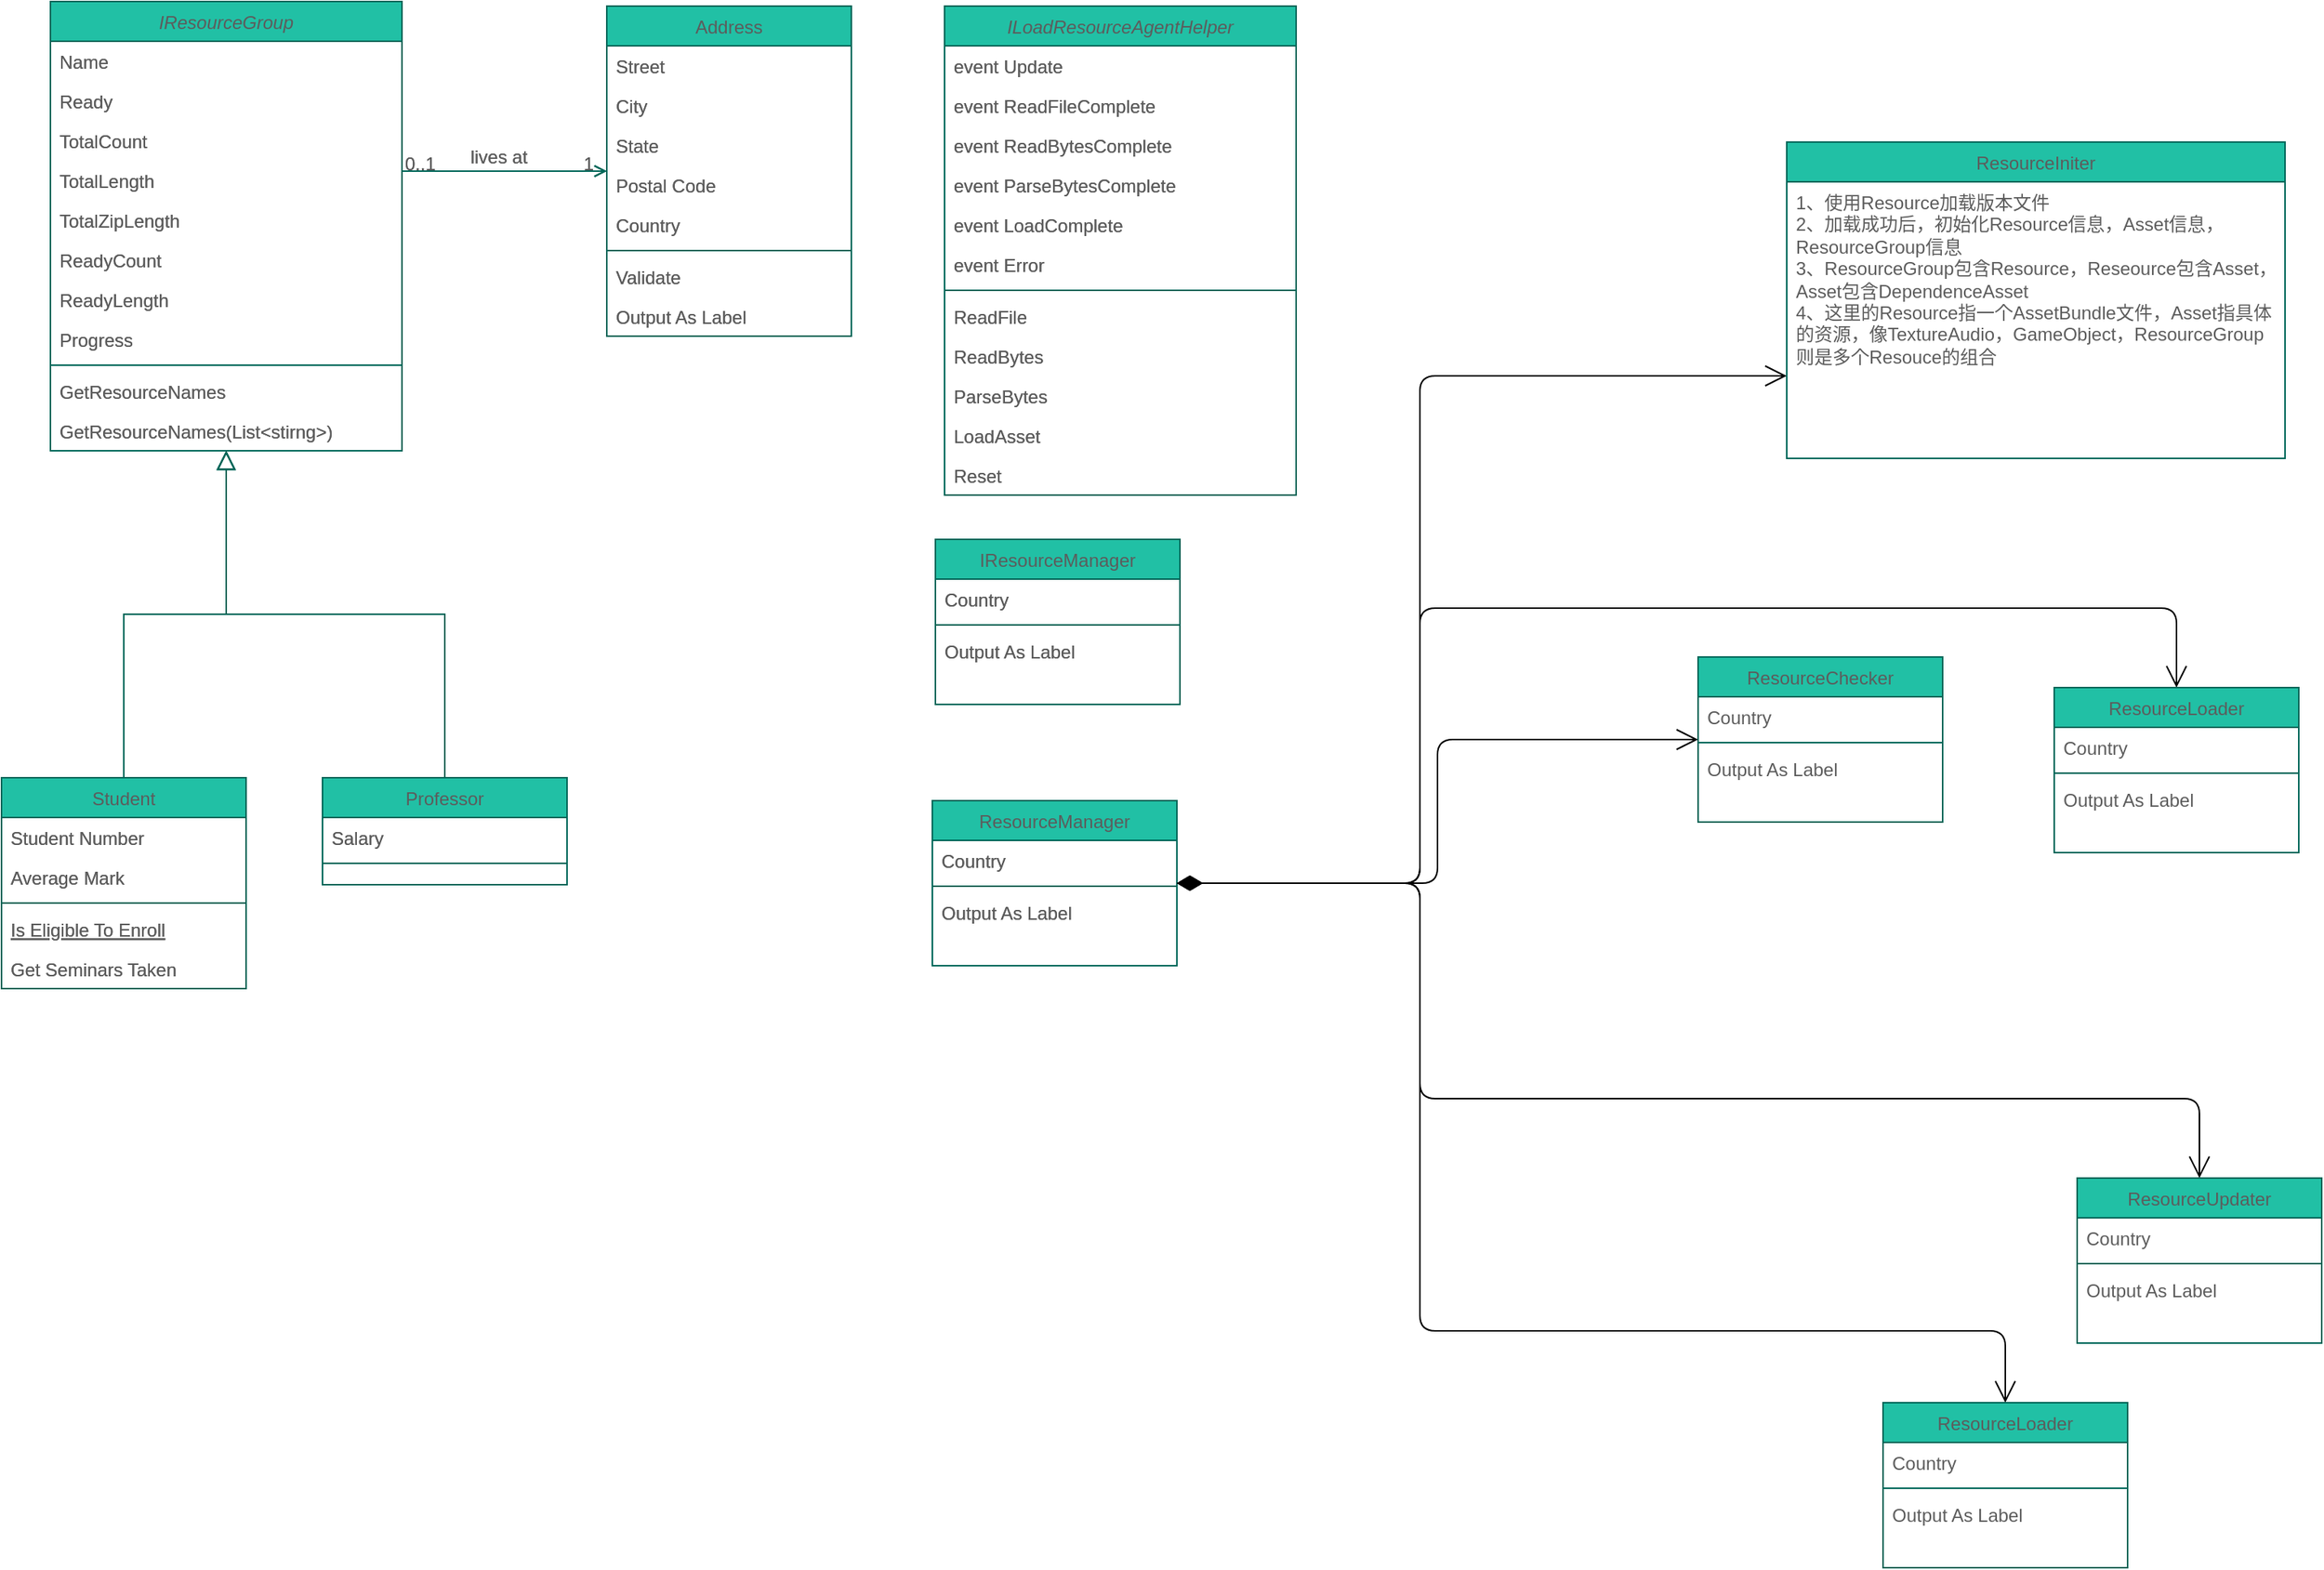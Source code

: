 <mxfile version="20.0.1" type="github">
  <diagram id="C5RBs43oDa-KdzZeNtuy" name="Page-1">
    <mxGraphModel dx="2062" dy="1112" grid="0" gridSize="10" guides="1" tooltips="1" connect="1" arrows="1" fold="1" page="1" pageScale="1" pageWidth="827" pageHeight="1169" math="0" shadow="0">
      <root>
        <mxCell id="WIyWlLk6GJQsqaUBKTNV-0" />
        <mxCell id="WIyWlLk6GJQsqaUBKTNV-1" parent="WIyWlLk6GJQsqaUBKTNV-0" />
        <mxCell id="zkfFHV4jXpPFQw0GAbJ--0" value="IResourceGroup" style="swimlane;fontStyle=2;align=center;verticalAlign=top;childLayout=stackLayout;horizontal=1;startSize=26;horizontalStack=0;resizeParent=1;resizeLast=0;collapsible=1;marginBottom=0;shadow=0;strokeWidth=1;fillColor=#21C0A5;strokeColor=#006658;fontColor=#5C5C5C;rounded=0;" parent="WIyWlLk6GJQsqaUBKTNV-1" vertex="1">
          <mxGeometry x="144" y="117" width="230" height="294" as="geometry">
            <mxRectangle x="230" y="140" width="160" height="26" as="alternateBounds" />
          </mxGeometry>
        </mxCell>
        <mxCell id="zkfFHV4jXpPFQw0GAbJ--1" value="Name" style="text;align=left;verticalAlign=top;spacingLeft=4;spacingRight=4;overflow=hidden;rotatable=0;points=[[0,0.5],[1,0.5]];portConstraint=eastwest;fontColor=#5C5C5C;rounded=0;" parent="zkfFHV4jXpPFQw0GAbJ--0" vertex="1">
          <mxGeometry y="26" width="230" height="26" as="geometry" />
        </mxCell>
        <mxCell id="zkfFHV4jXpPFQw0GAbJ--2" value="Ready" style="text;align=left;verticalAlign=top;spacingLeft=4;spacingRight=4;overflow=hidden;rotatable=0;points=[[0,0.5],[1,0.5]];portConstraint=eastwest;shadow=0;html=0;fontColor=#5C5C5C;rounded=0;" parent="zkfFHV4jXpPFQw0GAbJ--0" vertex="1">
          <mxGeometry y="52" width="230" height="26" as="geometry" />
        </mxCell>
        <mxCell id="60lWfc97_Md1UdRuLnQR-1" value="TotalCount" style="text;align=left;verticalAlign=top;spacingLeft=4;spacingRight=4;overflow=hidden;rotatable=0;points=[[0,0.5],[1,0.5]];portConstraint=eastwest;shadow=0;html=0;fontColor=#5C5C5C;rounded=0;" parent="zkfFHV4jXpPFQw0GAbJ--0" vertex="1">
          <mxGeometry y="78" width="230" height="26" as="geometry" />
        </mxCell>
        <mxCell id="60lWfc97_Md1UdRuLnQR-2" value="TotalLength" style="text;align=left;verticalAlign=top;spacingLeft=4;spacingRight=4;overflow=hidden;rotatable=0;points=[[0,0.5],[1,0.5]];portConstraint=eastwest;shadow=0;html=0;fontColor=#5C5C5C;rounded=0;" parent="zkfFHV4jXpPFQw0GAbJ--0" vertex="1">
          <mxGeometry y="104" width="230" height="26" as="geometry" />
        </mxCell>
        <mxCell id="60lWfc97_Md1UdRuLnQR-0" value="TotalZipLength" style="text;align=left;verticalAlign=top;spacingLeft=4;spacingRight=4;overflow=hidden;rotatable=0;points=[[0,0.5],[1,0.5]];portConstraint=eastwest;shadow=0;html=0;fontColor=#5C5C5C;rounded=0;" parent="zkfFHV4jXpPFQw0GAbJ--0" vertex="1">
          <mxGeometry y="130" width="230" height="26" as="geometry" />
        </mxCell>
        <mxCell id="60lWfc97_Md1UdRuLnQR-4" value="ReadyCount" style="text;align=left;verticalAlign=top;spacingLeft=4;spacingRight=4;overflow=hidden;rotatable=0;points=[[0,0.5],[1,0.5]];portConstraint=eastwest;shadow=0;html=0;fontColor=#5C5C5C;rounded=0;" parent="zkfFHV4jXpPFQw0GAbJ--0" vertex="1">
          <mxGeometry y="156" width="230" height="26" as="geometry" />
        </mxCell>
        <mxCell id="60lWfc97_Md1UdRuLnQR-3" value="ReadyLength" style="text;align=left;verticalAlign=top;spacingLeft=4;spacingRight=4;overflow=hidden;rotatable=0;points=[[0,0.5],[1,0.5]];portConstraint=eastwest;shadow=0;html=0;fontColor=#5C5C5C;rounded=0;" parent="zkfFHV4jXpPFQw0GAbJ--0" vertex="1">
          <mxGeometry y="182" width="230" height="26" as="geometry" />
        </mxCell>
        <mxCell id="zkfFHV4jXpPFQw0GAbJ--3" value="Progress" style="text;align=left;verticalAlign=top;spacingLeft=4;spacingRight=4;overflow=hidden;rotatable=0;points=[[0,0.5],[1,0.5]];portConstraint=eastwest;shadow=0;html=0;fontColor=#5C5C5C;rounded=0;" parent="zkfFHV4jXpPFQw0GAbJ--0" vertex="1">
          <mxGeometry y="208" width="230" height="26" as="geometry" />
        </mxCell>
        <mxCell id="zkfFHV4jXpPFQw0GAbJ--4" value="" style="line;html=1;strokeWidth=1;align=left;verticalAlign=middle;spacingTop=-1;spacingLeft=3;spacingRight=3;rotatable=0;labelPosition=right;points=[];portConstraint=eastwest;fillColor=#21C0A5;strokeColor=#006658;fontColor=#5C5C5C;rounded=0;" parent="zkfFHV4jXpPFQw0GAbJ--0" vertex="1">
          <mxGeometry y="234" width="230" height="8" as="geometry" />
        </mxCell>
        <mxCell id="60lWfc97_Md1UdRuLnQR-5" value="GetResourceNames" style="text;align=left;verticalAlign=top;spacingLeft=4;spacingRight=4;overflow=hidden;rotatable=0;points=[[0,0.5],[1,0.5]];portConstraint=eastwest;fontColor=#5C5C5C;rounded=0;" parent="zkfFHV4jXpPFQw0GAbJ--0" vertex="1">
          <mxGeometry y="242" width="230" height="26" as="geometry" />
        </mxCell>
        <mxCell id="zkfFHV4jXpPFQw0GAbJ--5" value="GetResourceNames(List&lt;stirng&gt;)" style="text;align=left;verticalAlign=top;spacingLeft=4;spacingRight=4;overflow=hidden;rotatable=0;points=[[0,0.5],[1,0.5]];portConstraint=eastwest;fontColor=#5C5C5C;rounded=0;" parent="zkfFHV4jXpPFQw0GAbJ--0" vertex="1">
          <mxGeometry y="268" width="230" height="26" as="geometry" />
        </mxCell>
        <mxCell id="zkfFHV4jXpPFQw0GAbJ--6" value="Student" style="swimlane;fontStyle=0;align=center;verticalAlign=top;childLayout=stackLayout;horizontal=1;startSize=26;horizontalStack=0;resizeParent=1;resizeLast=0;collapsible=1;marginBottom=0;shadow=0;strokeWidth=1;fillColor=#21C0A5;strokeColor=#006658;fontColor=#5C5C5C;rounded=0;" parent="WIyWlLk6GJQsqaUBKTNV-1" vertex="1">
          <mxGeometry x="112" y="625" width="160" height="138" as="geometry">
            <mxRectangle x="130" y="380" width="160" height="26" as="alternateBounds" />
          </mxGeometry>
        </mxCell>
        <mxCell id="zkfFHV4jXpPFQw0GAbJ--7" value="Student Number" style="text;align=left;verticalAlign=top;spacingLeft=4;spacingRight=4;overflow=hidden;rotatable=0;points=[[0,0.5],[1,0.5]];portConstraint=eastwest;fontColor=#5C5C5C;rounded=0;" parent="zkfFHV4jXpPFQw0GAbJ--6" vertex="1">
          <mxGeometry y="26" width="160" height="26" as="geometry" />
        </mxCell>
        <mxCell id="zkfFHV4jXpPFQw0GAbJ--8" value="Average Mark" style="text;align=left;verticalAlign=top;spacingLeft=4;spacingRight=4;overflow=hidden;rotatable=0;points=[[0,0.5],[1,0.5]];portConstraint=eastwest;shadow=0;html=0;fontColor=#5C5C5C;rounded=0;" parent="zkfFHV4jXpPFQw0GAbJ--6" vertex="1">
          <mxGeometry y="52" width="160" height="26" as="geometry" />
        </mxCell>
        <mxCell id="zkfFHV4jXpPFQw0GAbJ--9" value="" style="line;html=1;strokeWidth=1;align=left;verticalAlign=middle;spacingTop=-1;spacingLeft=3;spacingRight=3;rotatable=0;labelPosition=right;points=[];portConstraint=eastwest;fillColor=#21C0A5;strokeColor=#006658;fontColor=#5C5C5C;rounded=0;" parent="zkfFHV4jXpPFQw0GAbJ--6" vertex="1">
          <mxGeometry y="78" width="160" height="8" as="geometry" />
        </mxCell>
        <mxCell id="zkfFHV4jXpPFQw0GAbJ--10" value="Is Eligible To Enroll" style="text;align=left;verticalAlign=top;spacingLeft=4;spacingRight=4;overflow=hidden;rotatable=0;points=[[0,0.5],[1,0.5]];portConstraint=eastwest;fontStyle=4;fontColor=#5C5C5C;rounded=0;" parent="zkfFHV4jXpPFQw0GAbJ--6" vertex="1">
          <mxGeometry y="86" width="160" height="26" as="geometry" />
        </mxCell>
        <mxCell id="zkfFHV4jXpPFQw0GAbJ--11" value="Get Seminars Taken" style="text;align=left;verticalAlign=top;spacingLeft=4;spacingRight=4;overflow=hidden;rotatable=0;points=[[0,0.5],[1,0.5]];portConstraint=eastwest;fontColor=#5C5C5C;rounded=0;" parent="zkfFHV4jXpPFQw0GAbJ--6" vertex="1">
          <mxGeometry y="112" width="160" height="26" as="geometry" />
        </mxCell>
        <mxCell id="zkfFHV4jXpPFQw0GAbJ--12" value="" style="endArrow=block;endSize=10;endFill=0;shadow=0;strokeWidth=1;edgeStyle=elbowEdgeStyle;elbow=vertical;strokeColor=#006658;fontColor=#5C5C5C;rounded=0;" parent="WIyWlLk6GJQsqaUBKTNV-1" source="zkfFHV4jXpPFQw0GAbJ--6" target="zkfFHV4jXpPFQw0GAbJ--0" edge="1">
          <mxGeometry width="160" relative="1" as="geometry">
            <mxPoint x="200" y="203" as="sourcePoint" />
            <mxPoint x="200" y="203" as="targetPoint" />
          </mxGeometry>
        </mxCell>
        <mxCell id="zkfFHV4jXpPFQw0GAbJ--13" value="Professor" style="swimlane;fontStyle=0;align=center;verticalAlign=top;childLayout=stackLayout;horizontal=1;startSize=26;horizontalStack=0;resizeParent=1;resizeLast=0;collapsible=1;marginBottom=0;shadow=0;strokeWidth=1;fillColor=#21C0A5;strokeColor=#006658;fontColor=#5C5C5C;rounded=0;" parent="WIyWlLk6GJQsqaUBKTNV-1" vertex="1">
          <mxGeometry x="322" y="625" width="160" height="70" as="geometry">
            <mxRectangle x="340" y="380" width="170" height="26" as="alternateBounds" />
          </mxGeometry>
        </mxCell>
        <mxCell id="zkfFHV4jXpPFQw0GAbJ--14" value="Salary" style="text;align=left;verticalAlign=top;spacingLeft=4;spacingRight=4;overflow=hidden;rotatable=0;points=[[0,0.5],[1,0.5]];portConstraint=eastwest;fontColor=#5C5C5C;rounded=0;" parent="zkfFHV4jXpPFQw0GAbJ--13" vertex="1">
          <mxGeometry y="26" width="160" height="26" as="geometry" />
        </mxCell>
        <mxCell id="zkfFHV4jXpPFQw0GAbJ--15" value="" style="line;html=1;strokeWidth=1;align=left;verticalAlign=middle;spacingTop=-1;spacingLeft=3;spacingRight=3;rotatable=0;labelPosition=right;points=[];portConstraint=eastwest;fillColor=#21C0A5;strokeColor=#006658;fontColor=#5C5C5C;rounded=0;" parent="zkfFHV4jXpPFQw0GAbJ--13" vertex="1">
          <mxGeometry y="52" width="160" height="8" as="geometry" />
        </mxCell>
        <mxCell id="zkfFHV4jXpPFQw0GAbJ--16" value="" style="endArrow=block;endSize=10;endFill=0;shadow=0;strokeWidth=1;edgeStyle=elbowEdgeStyle;elbow=vertical;strokeColor=#006658;fontColor=#5C5C5C;rounded=0;" parent="WIyWlLk6GJQsqaUBKTNV-1" source="zkfFHV4jXpPFQw0GAbJ--13" target="zkfFHV4jXpPFQw0GAbJ--0" edge="1">
          <mxGeometry width="160" relative="1" as="geometry">
            <mxPoint x="210" y="373" as="sourcePoint" />
            <mxPoint x="310" y="271" as="targetPoint" />
          </mxGeometry>
        </mxCell>
        <mxCell id="zkfFHV4jXpPFQw0GAbJ--17" value="Address" style="swimlane;fontStyle=0;align=center;verticalAlign=top;childLayout=stackLayout;horizontal=1;startSize=26;horizontalStack=0;resizeParent=1;resizeLast=0;collapsible=1;marginBottom=0;shadow=0;strokeWidth=1;fillColor=#21C0A5;strokeColor=#006658;fontColor=#5C5C5C;rounded=0;" parent="WIyWlLk6GJQsqaUBKTNV-1" vertex="1">
          <mxGeometry x="508" y="120" width="160" height="216" as="geometry">
            <mxRectangle x="550" y="140" width="160" height="26" as="alternateBounds" />
          </mxGeometry>
        </mxCell>
        <mxCell id="zkfFHV4jXpPFQw0GAbJ--18" value="Street" style="text;align=left;verticalAlign=top;spacingLeft=4;spacingRight=4;overflow=hidden;rotatable=0;points=[[0,0.5],[1,0.5]];portConstraint=eastwest;fontColor=#5C5C5C;rounded=0;" parent="zkfFHV4jXpPFQw0GAbJ--17" vertex="1">
          <mxGeometry y="26" width="160" height="26" as="geometry" />
        </mxCell>
        <mxCell id="zkfFHV4jXpPFQw0GAbJ--19" value="City" style="text;align=left;verticalAlign=top;spacingLeft=4;spacingRight=4;overflow=hidden;rotatable=0;points=[[0,0.5],[1,0.5]];portConstraint=eastwest;shadow=0;html=0;fontColor=#5C5C5C;rounded=0;" parent="zkfFHV4jXpPFQw0GAbJ--17" vertex="1">
          <mxGeometry y="52" width="160" height="26" as="geometry" />
        </mxCell>
        <mxCell id="zkfFHV4jXpPFQw0GAbJ--20" value="State" style="text;align=left;verticalAlign=top;spacingLeft=4;spacingRight=4;overflow=hidden;rotatable=0;points=[[0,0.5],[1,0.5]];portConstraint=eastwest;shadow=0;html=0;fontColor=#5C5C5C;rounded=0;" parent="zkfFHV4jXpPFQw0GAbJ--17" vertex="1">
          <mxGeometry y="78" width="160" height="26" as="geometry" />
        </mxCell>
        <mxCell id="zkfFHV4jXpPFQw0GAbJ--21" value="Postal Code" style="text;align=left;verticalAlign=top;spacingLeft=4;spacingRight=4;overflow=hidden;rotatable=0;points=[[0,0.5],[1,0.5]];portConstraint=eastwest;shadow=0;html=0;fontColor=#5C5C5C;rounded=0;" parent="zkfFHV4jXpPFQw0GAbJ--17" vertex="1">
          <mxGeometry y="104" width="160" height="26" as="geometry" />
        </mxCell>
        <mxCell id="zkfFHV4jXpPFQw0GAbJ--22" value="Country" style="text;align=left;verticalAlign=top;spacingLeft=4;spacingRight=4;overflow=hidden;rotatable=0;points=[[0,0.5],[1,0.5]];portConstraint=eastwest;shadow=0;html=0;fontColor=#5C5C5C;rounded=0;" parent="zkfFHV4jXpPFQw0GAbJ--17" vertex="1">
          <mxGeometry y="130" width="160" height="26" as="geometry" />
        </mxCell>
        <mxCell id="zkfFHV4jXpPFQw0GAbJ--23" value="" style="line;html=1;strokeWidth=1;align=left;verticalAlign=middle;spacingTop=-1;spacingLeft=3;spacingRight=3;rotatable=0;labelPosition=right;points=[];portConstraint=eastwest;fillColor=#21C0A5;strokeColor=#006658;fontColor=#5C5C5C;rounded=0;" parent="zkfFHV4jXpPFQw0GAbJ--17" vertex="1">
          <mxGeometry y="156" width="160" height="8" as="geometry" />
        </mxCell>
        <mxCell id="zkfFHV4jXpPFQw0GAbJ--24" value="Validate" style="text;align=left;verticalAlign=top;spacingLeft=4;spacingRight=4;overflow=hidden;rotatable=0;points=[[0,0.5],[1,0.5]];portConstraint=eastwest;fontColor=#5C5C5C;rounded=0;" parent="zkfFHV4jXpPFQw0GAbJ--17" vertex="1">
          <mxGeometry y="164" width="160" height="26" as="geometry" />
        </mxCell>
        <mxCell id="zkfFHV4jXpPFQw0GAbJ--25" value="Output As Label" style="text;align=left;verticalAlign=top;spacingLeft=4;spacingRight=4;overflow=hidden;rotatable=0;points=[[0,0.5],[1,0.5]];portConstraint=eastwest;fontColor=#5C5C5C;rounded=0;" parent="zkfFHV4jXpPFQw0GAbJ--17" vertex="1">
          <mxGeometry y="190" width="160" height="26" as="geometry" />
        </mxCell>
        <mxCell id="zkfFHV4jXpPFQw0GAbJ--26" value="" style="endArrow=open;shadow=0;strokeWidth=1;endFill=1;edgeStyle=elbowEdgeStyle;elbow=vertical;strokeColor=#006658;fontColor=#5C5C5C;rounded=0;" parent="WIyWlLk6GJQsqaUBKTNV-1" source="zkfFHV4jXpPFQw0GAbJ--0" target="zkfFHV4jXpPFQw0GAbJ--17" edge="1">
          <mxGeometry x="0.5" y="41" relative="1" as="geometry">
            <mxPoint x="380" y="192" as="sourcePoint" />
            <mxPoint x="540" y="192" as="targetPoint" />
            <mxPoint x="-40" y="32" as="offset" />
          </mxGeometry>
        </mxCell>
        <mxCell id="zkfFHV4jXpPFQw0GAbJ--27" value="0..1" style="resizable=0;align=left;verticalAlign=bottom;labelBackgroundColor=none;fontSize=12;fillColor=#21C0A5;strokeColor=#006658;fontColor=#5C5C5C;rounded=0;" parent="zkfFHV4jXpPFQw0GAbJ--26" connectable="0" vertex="1">
          <mxGeometry x="-1" relative="1" as="geometry">
            <mxPoint y="4" as="offset" />
          </mxGeometry>
        </mxCell>
        <mxCell id="zkfFHV4jXpPFQw0GAbJ--28" value="1" style="resizable=0;align=right;verticalAlign=bottom;labelBackgroundColor=none;fontSize=12;fillColor=#21C0A5;strokeColor=#006658;fontColor=#5C5C5C;rounded=0;" parent="zkfFHV4jXpPFQw0GAbJ--26" connectable="0" vertex="1">
          <mxGeometry x="1" relative="1" as="geometry">
            <mxPoint x="-7" y="4" as="offset" />
          </mxGeometry>
        </mxCell>
        <mxCell id="zkfFHV4jXpPFQw0GAbJ--29" value="lives at" style="text;html=1;resizable=0;points=[];;align=center;verticalAlign=middle;labelBackgroundColor=none;shadow=0;strokeWidth=1;fontSize=12;fontColor=#5C5C5C;rounded=0;" parent="zkfFHV4jXpPFQw0GAbJ--26" vertex="1" connectable="0">
          <mxGeometry x="0.5" y="49" relative="1" as="geometry">
            <mxPoint x="-38" y="40" as="offset" />
          </mxGeometry>
        </mxCell>
        <mxCell id="60lWfc97_Md1UdRuLnQR-6" value="ILoadResourceAgentHelper" style="swimlane;fontStyle=2;align=center;verticalAlign=top;childLayout=stackLayout;horizontal=1;startSize=26;horizontalStack=0;resizeParent=1;resizeLast=0;collapsible=1;marginBottom=0;shadow=0;strokeWidth=1;fillColor=#21C0A5;strokeColor=#006658;fontColor=#5C5C5C;rounded=0;" parent="WIyWlLk6GJQsqaUBKTNV-1" vertex="1">
          <mxGeometry x="729" y="120" width="230" height="320" as="geometry">
            <mxRectangle x="230" y="140" width="160" height="26" as="alternateBounds" />
          </mxGeometry>
        </mxCell>
        <mxCell id="60lWfc97_Md1UdRuLnQR-7" value="event Update" style="text;align=left;verticalAlign=top;spacingLeft=4;spacingRight=4;overflow=hidden;rotatable=0;points=[[0,0.5],[1,0.5]];portConstraint=eastwest;fontColor=#5C5C5C;rounded=0;" parent="60lWfc97_Md1UdRuLnQR-6" vertex="1">
          <mxGeometry y="26" width="230" height="26" as="geometry" />
        </mxCell>
        <mxCell id="60lWfc97_Md1UdRuLnQR-8" value="event ReadFileComplete" style="text;align=left;verticalAlign=top;spacingLeft=4;spacingRight=4;overflow=hidden;rotatable=0;points=[[0,0.5],[1,0.5]];portConstraint=eastwest;shadow=0;html=0;fontColor=#5C5C5C;rounded=0;" parent="60lWfc97_Md1UdRuLnQR-6" vertex="1">
          <mxGeometry y="52" width="230" height="26" as="geometry" />
        </mxCell>
        <mxCell id="60lWfc97_Md1UdRuLnQR-9" value="event ReadBytesComplete" style="text;align=left;verticalAlign=top;spacingLeft=4;spacingRight=4;overflow=hidden;rotatable=0;points=[[0,0.5],[1,0.5]];portConstraint=eastwest;shadow=0;html=0;fontColor=#5C5C5C;rounded=0;" parent="60lWfc97_Md1UdRuLnQR-6" vertex="1">
          <mxGeometry y="78" width="230" height="26" as="geometry" />
        </mxCell>
        <mxCell id="60lWfc97_Md1UdRuLnQR-10" value="event ParseBytesComplete" style="text;align=left;verticalAlign=top;spacingLeft=4;spacingRight=4;overflow=hidden;rotatable=0;points=[[0,0.5],[1,0.5]];portConstraint=eastwest;shadow=0;html=0;fontColor=#5C5C5C;rounded=0;" parent="60lWfc97_Md1UdRuLnQR-6" vertex="1">
          <mxGeometry y="104" width="230" height="26" as="geometry" />
        </mxCell>
        <mxCell id="60lWfc97_Md1UdRuLnQR-11" value="event LoadComplete" style="text;align=left;verticalAlign=top;spacingLeft=4;spacingRight=4;overflow=hidden;rotatable=0;points=[[0,0.5],[1,0.5]];portConstraint=eastwest;shadow=0;html=0;fontColor=#5C5C5C;rounded=0;" parent="60lWfc97_Md1UdRuLnQR-6" vertex="1">
          <mxGeometry y="130" width="230" height="26" as="geometry" />
        </mxCell>
        <mxCell id="60lWfc97_Md1UdRuLnQR-12" value="event Error" style="text;align=left;verticalAlign=top;spacingLeft=4;spacingRight=4;overflow=hidden;rotatable=0;points=[[0,0.5],[1,0.5]];portConstraint=eastwest;shadow=0;html=0;fontColor=#5C5C5C;rounded=0;" parent="60lWfc97_Md1UdRuLnQR-6" vertex="1">
          <mxGeometry y="156" width="230" height="26" as="geometry" />
        </mxCell>
        <mxCell id="60lWfc97_Md1UdRuLnQR-15" value="" style="line;html=1;strokeWidth=1;align=left;verticalAlign=middle;spacingTop=-1;spacingLeft=3;spacingRight=3;rotatable=0;labelPosition=right;points=[];portConstraint=eastwest;fillColor=#21C0A5;strokeColor=#006658;fontColor=#5C5C5C;rounded=0;" parent="60lWfc97_Md1UdRuLnQR-6" vertex="1">
          <mxGeometry y="182" width="230" height="8" as="geometry" />
        </mxCell>
        <mxCell id="60lWfc97_Md1UdRuLnQR-16" value="ReadFile" style="text;align=left;verticalAlign=top;spacingLeft=4;spacingRight=4;overflow=hidden;rotatable=0;points=[[0,0.5],[1,0.5]];portConstraint=eastwest;fontColor=#5C5C5C;rounded=0;" parent="60lWfc97_Md1UdRuLnQR-6" vertex="1">
          <mxGeometry y="190" width="230" height="26" as="geometry" />
        </mxCell>
        <mxCell id="60lWfc97_Md1UdRuLnQR-17" value="ReadBytes" style="text;align=left;verticalAlign=top;spacingLeft=4;spacingRight=4;overflow=hidden;rotatable=0;points=[[0,0.5],[1,0.5]];portConstraint=eastwest;fontColor=#5C5C5C;rounded=0;" parent="60lWfc97_Md1UdRuLnQR-6" vertex="1">
          <mxGeometry y="216" width="230" height="26" as="geometry" />
        </mxCell>
        <mxCell id="60lWfc97_Md1UdRuLnQR-20" value="ParseBytes" style="text;align=left;verticalAlign=top;spacingLeft=4;spacingRight=4;overflow=hidden;rotatable=0;points=[[0,0.5],[1,0.5]];portConstraint=eastwest;fontColor=#5C5C5C;rounded=0;" parent="60lWfc97_Md1UdRuLnQR-6" vertex="1">
          <mxGeometry y="242" width="230" height="26" as="geometry" />
        </mxCell>
        <mxCell id="60lWfc97_Md1UdRuLnQR-21" value="LoadAsset" style="text;align=left;verticalAlign=top;spacingLeft=4;spacingRight=4;overflow=hidden;rotatable=0;points=[[0,0.5],[1,0.5]];portConstraint=eastwest;fontColor=#5C5C5C;rounded=0;" parent="60lWfc97_Md1UdRuLnQR-6" vertex="1">
          <mxGeometry y="268" width="230" height="26" as="geometry" />
        </mxCell>
        <mxCell id="60lWfc97_Md1UdRuLnQR-22" value="Reset" style="text;align=left;verticalAlign=top;spacingLeft=4;spacingRight=4;overflow=hidden;rotatable=0;points=[[0,0.5],[1,0.5]];portConstraint=eastwest;fontColor=#5C5C5C;rounded=0;" parent="60lWfc97_Md1UdRuLnQR-6" vertex="1">
          <mxGeometry y="294" width="230" height="26" as="geometry" />
        </mxCell>
        <mxCell id="60lWfc97_Md1UdRuLnQR-23" value="IResourceManager" style="swimlane;fontStyle=0;align=center;verticalAlign=top;childLayout=stackLayout;horizontal=1;startSize=26;horizontalStack=0;resizeParent=1;resizeLast=0;collapsible=1;marginBottom=0;shadow=0;strokeWidth=1;fillColor=#21C0A5;strokeColor=#006658;fontColor=#5C5C5C;rounded=0;" parent="WIyWlLk6GJQsqaUBKTNV-1" vertex="1">
          <mxGeometry x="723" y="469" width="160" height="108" as="geometry">
            <mxRectangle x="550" y="140" width="160" height="26" as="alternateBounds" />
          </mxGeometry>
        </mxCell>
        <mxCell id="60lWfc97_Md1UdRuLnQR-28" value="Country" style="text;align=left;verticalAlign=top;spacingLeft=4;spacingRight=4;overflow=hidden;rotatable=0;points=[[0,0.5],[1,0.5]];portConstraint=eastwest;shadow=0;html=0;fontColor=#5C5C5C;rounded=0;" parent="60lWfc97_Md1UdRuLnQR-23" vertex="1">
          <mxGeometry y="26" width="160" height="26" as="geometry" />
        </mxCell>
        <mxCell id="60lWfc97_Md1UdRuLnQR-29" value="" style="line;html=1;strokeWidth=1;align=left;verticalAlign=middle;spacingTop=-1;spacingLeft=3;spacingRight=3;rotatable=0;labelPosition=right;points=[];portConstraint=eastwest;fillColor=#21C0A5;strokeColor=#006658;fontColor=#5C5C5C;rounded=0;" parent="60lWfc97_Md1UdRuLnQR-23" vertex="1">
          <mxGeometry y="52" width="160" height="8" as="geometry" />
        </mxCell>
        <mxCell id="60lWfc97_Md1UdRuLnQR-31" value="Output As Label" style="text;align=left;verticalAlign=top;spacingLeft=4;spacingRight=4;overflow=hidden;rotatable=0;points=[[0,0.5],[1,0.5]];portConstraint=eastwest;fontColor=#5C5C5C;rounded=0;" parent="60lWfc97_Md1UdRuLnQR-23" vertex="1">
          <mxGeometry y="60" width="160" height="26" as="geometry" />
        </mxCell>
        <mxCell id="60lWfc97_Md1UdRuLnQR-32" value="ResourceManager" style="swimlane;fontStyle=0;align=center;verticalAlign=top;childLayout=stackLayout;horizontal=1;startSize=26;horizontalStack=0;resizeParent=1;resizeLast=0;collapsible=1;marginBottom=0;shadow=0;strokeWidth=1;fillColor=#21C0A5;strokeColor=#006658;fontColor=#5C5C5C;rounded=0;" parent="WIyWlLk6GJQsqaUBKTNV-1" vertex="1">
          <mxGeometry x="721" y="640" width="160" height="108" as="geometry">
            <mxRectangle x="550" y="140" width="160" height="26" as="alternateBounds" />
          </mxGeometry>
        </mxCell>
        <mxCell id="60lWfc97_Md1UdRuLnQR-33" value="Country" style="text;align=left;verticalAlign=top;spacingLeft=4;spacingRight=4;overflow=hidden;rotatable=0;points=[[0,0.5],[1,0.5]];portConstraint=eastwest;shadow=0;html=0;fontColor=#5C5C5C;rounded=0;" parent="60lWfc97_Md1UdRuLnQR-32" vertex="1">
          <mxGeometry y="26" width="160" height="26" as="geometry" />
        </mxCell>
        <mxCell id="60lWfc97_Md1UdRuLnQR-34" value="" style="line;html=1;strokeWidth=1;align=left;verticalAlign=middle;spacingTop=-1;spacingLeft=3;spacingRight=3;rotatable=0;labelPosition=right;points=[];portConstraint=eastwest;fillColor=#21C0A5;strokeColor=#006658;fontColor=#5C5C5C;rounded=0;" parent="60lWfc97_Md1UdRuLnQR-32" vertex="1">
          <mxGeometry y="52" width="160" height="8" as="geometry" />
        </mxCell>
        <mxCell id="60lWfc97_Md1UdRuLnQR-35" value="Output As Label" style="text;align=left;verticalAlign=top;spacingLeft=4;spacingRight=4;overflow=hidden;rotatable=0;points=[[0,0.5],[1,0.5]];portConstraint=eastwest;fontColor=#5C5C5C;rounded=0;" parent="60lWfc97_Md1UdRuLnQR-32" vertex="1">
          <mxGeometry y="60" width="160" height="26" as="geometry" />
        </mxCell>
        <mxCell id="60lWfc97_Md1UdRuLnQR-66" value="IResourceGroup" style="swimlane;fontStyle=2;align=center;verticalAlign=top;childLayout=stackLayout;horizontal=1;startSize=26;horizontalStack=0;resizeParent=1;resizeLast=0;collapsible=1;marginBottom=0;shadow=0;strokeWidth=1;fillColor=#21C0A5;strokeColor=#006658;fontColor=#5C5C5C;rounded=0;" parent="WIyWlLk6GJQsqaUBKTNV-1" vertex="1">
          <mxGeometry x="144" y="117" width="230" height="294" as="geometry">
            <mxRectangle x="230" y="140" width="160" height="26" as="alternateBounds" />
          </mxGeometry>
        </mxCell>
        <mxCell id="60lWfc97_Md1UdRuLnQR-67" value="Name" style="text;align=left;verticalAlign=top;spacingLeft=4;spacingRight=4;overflow=hidden;rotatable=0;points=[[0,0.5],[1,0.5]];portConstraint=eastwest;fontColor=#5C5C5C;rounded=0;" parent="60lWfc97_Md1UdRuLnQR-66" vertex="1">
          <mxGeometry y="26" width="230" height="26" as="geometry" />
        </mxCell>
        <mxCell id="60lWfc97_Md1UdRuLnQR-68" value="Ready" style="text;align=left;verticalAlign=top;spacingLeft=4;spacingRight=4;overflow=hidden;rotatable=0;points=[[0,0.5],[1,0.5]];portConstraint=eastwest;shadow=0;html=0;fontColor=#5C5C5C;rounded=0;" parent="60lWfc97_Md1UdRuLnQR-66" vertex="1">
          <mxGeometry y="52" width="230" height="26" as="geometry" />
        </mxCell>
        <mxCell id="60lWfc97_Md1UdRuLnQR-69" value="TotalCount" style="text;align=left;verticalAlign=top;spacingLeft=4;spacingRight=4;overflow=hidden;rotatable=0;points=[[0,0.5],[1,0.5]];portConstraint=eastwest;shadow=0;html=0;fontColor=#5C5C5C;rounded=0;" parent="60lWfc97_Md1UdRuLnQR-66" vertex="1">
          <mxGeometry y="78" width="230" height="26" as="geometry" />
        </mxCell>
        <mxCell id="60lWfc97_Md1UdRuLnQR-70" value="TotalLength" style="text;align=left;verticalAlign=top;spacingLeft=4;spacingRight=4;overflow=hidden;rotatable=0;points=[[0,0.5],[1,0.5]];portConstraint=eastwest;shadow=0;html=0;fontColor=#5C5C5C;rounded=0;" parent="60lWfc97_Md1UdRuLnQR-66" vertex="1">
          <mxGeometry y="104" width="230" height="26" as="geometry" />
        </mxCell>
        <mxCell id="60lWfc97_Md1UdRuLnQR-71" value="TotalZipLength" style="text;align=left;verticalAlign=top;spacingLeft=4;spacingRight=4;overflow=hidden;rotatable=0;points=[[0,0.5],[1,0.5]];portConstraint=eastwest;shadow=0;html=0;fontColor=#5C5C5C;rounded=0;" parent="60lWfc97_Md1UdRuLnQR-66" vertex="1">
          <mxGeometry y="130" width="230" height="26" as="geometry" />
        </mxCell>
        <mxCell id="60lWfc97_Md1UdRuLnQR-72" value="ReadyCount" style="text;align=left;verticalAlign=top;spacingLeft=4;spacingRight=4;overflow=hidden;rotatable=0;points=[[0,0.5],[1,0.5]];portConstraint=eastwest;shadow=0;html=0;fontColor=#5C5C5C;rounded=0;" parent="60lWfc97_Md1UdRuLnQR-66" vertex="1">
          <mxGeometry y="156" width="230" height="26" as="geometry" />
        </mxCell>
        <mxCell id="60lWfc97_Md1UdRuLnQR-73" value="ReadyLength" style="text;align=left;verticalAlign=top;spacingLeft=4;spacingRight=4;overflow=hidden;rotatable=0;points=[[0,0.5],[1,0.5]];portConstraint=eastwest;shadow=0;html=0;fontColor=#5C5C5C;rounded=0;" parent="60lWfc97_Md1UdRuLnQR-66" vertex="1">
          <mxGeometry y="182" width="230" height="26" as="geometry" />
        </mxCell>
        <mxCell id="60lWfc97_Md1UdRuLnQR-74" value="Progress" style="text;align=left;verticalAlign=top;spacingLeft=4;spacingRight=4;overflow=hidden;rotatable=0;points=[[0,0.5],[1,0.5]];portConstraint=eastwest;shadow=0;html=0;fontColor=#5C5C5C;rounded=0;" parent="60lWfc97_Md1UdRuLnQR-66" vertex="1">
          <mxGeometry y="208" width="230" height="26" as="geometry" />
        </mxCell>
        <mxCell id="60lWfc97_Md1UdRuLnQR-75" value="" style="line;html=1;strokeWidth=1;align=left;verticalAlign=middle;spacingTop=-1;spacingLeft=3;spacingRight=3;rotatable=0;labelPosition=right;points=[];portConstraint=eastwest;fillColor=#21C0A5;strokeColor=#006658;fontColor=#5C5C5C;rounded=0;" parent="60lWfc97_Md1UdRuLnQR-66" vertex="1">
          <mxGeometry y="234" width="230" height="8" as="geometry" />
        </mxCell>
        <mxCell id="60lWfc97_Md1UdRuLnQR-76" value="GetResourceNames" style="text;align=left;verticalAlign=top;spacingLeft=4;spacingRight=4;overflow=hidden;rotatable=0;points=[[0,0.5],[1,0.5]];portConstraint=eastwest;fontColor=#5C5C5C;rounded=0;" parent="60lWfc97_Md1UdRuLnQR-66" vertex="1">
          <mxGeometry y="242" width="230" height="26" as="geometry" />
        </mxCell>
        <mxCell id="60lWfc97_Md1UdRuLnQR-77" value="GetResourceNames(List&lt;stirng&gt;)" style="text;align=left;verticalAlign=top;spacingLeft=4;spacingRight=4;overflow=hidden;rotatable=0;points=[[0,0.5],[1,0.5]];portConstraint=eastwest;fontColor=#5C5C5C;rounded=0;" parent="60lWfc97_Md1UdRuLnQR-66" vertex="1">
          <mxGeometry y="268" width="230" height="26" as="geometry" />
        </mxCell>
        <mxCell id="60lWfc97_Md1UdRuLnQR-78" value="Student" style="swimlane;fontStyle=0;align=center;verticalAlign=top;childLayout=stackLayout;horizontal=1;startSize=26;horizontalStack=0;resizeParent=1;resizeLast=0;collapsible=1;marginBottom=0;shadow=0;strokeWidth=1;fillColor=#21C0A5;strokeColor=#006658;fontColor=#5C5C5C;rounded=0;" parent="WIyWlLk6GJQsqaUBKTNV-1" vertex="1">
          <mxGeometry x="112" y="625" width="160" height="138" as="geometry">
            <mxRectangle x="130" y="380" width="160" height="26" as="alternateBounds" />
          </mxGeometry>
        </mxCell>
        <mxCell id="60lWfc97_Md1UdRuLnQR-79" value="Student Number" style="text;align=left;verticalAlign=top;spacingLeft=4;spacingRight=4;overflow=hidden;rotatable=0;points=[[0,0.5],[1,0.5]];portConstraint=eastwest;fontColor=#5C5C5C;rounded=0;" parent="60lWfc97_Md1UdRuLnQR-78" vertex="1">
          <mxGeometry y="26" width="160" height="26" as="geometry" />
        </mxCell>
        <mxCell id="60lWfc97_Md1UdRuLnQR-80" value="Average Mark" style="text;align=left;verticalAlign=top;spacingLeft=4;spacingRight=4;overflow=hidden;rotatable=0;points=[[0,0.5],[1,0.5]];portConstraint=eastwest;shadow=0;html=0;fontColor=#5C5C5C;rounded=0;" parent="60lWfc97_Md1UdRuLnQR-78" vertex="1">
          <mxGeometry y="52" width="160" height="26" as="geometry" />
        </mxCell>
        <mxCell id="60lWfc97_Md1UdRuLnQR-81" value="" style="line;html=1;strokeWidth=1;align=left;verticalAlign=middle;spacingTop=-1;spacingLeft=3;spacingRight=3;rotatable=0;labelPosition=right;points=[];portConstraint=eastwest;fillColor=#21C0A5;strokeColor=#006658;fontColor=#5C5C5C;rounded=0;" parent="60lWfc97_Md1UdRuLnQR-78" vertex="1">
          <mxGeometry y="78" width="160" height="8" as="geometry" />
        </mxCell>
        <mxCell id="60lWfc97_Md1UdRuLnQR-82" value="Is Eligible To Enroll" style="text;align=left;verticalAlign=top;spacingLeft=4;spacingRight=4;overflow=hidden;rotatable=0;points=[[0,0.5],[1,0.5]];portConstraint=eastwest;fontStyle=4;fontColor=#5C5C5C;rounded=0;" parent="60lWfc97_Md1UdRuLnQR-78" vertex="1">
          <mxGeometry y="86" width="160" height="26" as="geometry" />
        </mxCell>
        <mxCell id="60lWfc97_Md1UdRuLnQR-83" value="Get Seminars Taken" style="text;align=left;verticalAlign=top;spacingLeft=4;spacingRight=4;overflow=hidden;rotatable=0;points=[[0,0.5],[1,0.5]];portConstraint=eastwest;fontColor=#5C5C5C;rounded=0;" parent="60lWfc97_Md1UdRuLnQR-78" vertex="1">
          <mxGeometry y="112" width="160" height="26" as="geometry" />
        </mxCell>
        <mxCell id="60lWfc97_Md1UdRuLnQR-84" value="" style="endArrow=block;endSize=10;endFill=0;shadow=0;strokeWidth=1;edgeStyle=elbowEdgeStyle;elbow=vertical;strokeColor=#006658;fontColor=#5C5C5C;rounded=0;" parent="WIyWlLk6GJQsqaUBKTNV-1" source="60lWfc97_Md1UdRuLnQR-78" target="60lWfc97_Md1UdRuLnQR-66" edge="1">
          <mxGeometry width="160" relative="1" as="geometry">
            <mxPoint x="200" y="203" as="sourcePoint" />
            <mxPoint x="200" y="203" as="targetPoint" />
          </mxGeometry>
        </mxCell>
        <mxCell id="60lWfc97_Md1UdRuLnQR-85" value="Professor" style="swimlane;fontStyle=0;align=center;verticalAlign=top;childLayout=stackLayout;horizontal=1;startSize=26;horizontalStack=0;resizeParent=1;resizeLast=0;collapsible=1;marginBottom=0;shadow=0;strokeWidth=1;fillColor=#21C0A5;strokeColor=#006658;fontColor=#5C5C5C;rounded=0;" parent="WIyWlLk6GJQsqaUBKTNV-1" vertex="1">
          <mxGeometry x="322" y="625" width="160" height="70" as="geometry">
            <mxRectangle x="340" y="380" width="170" height="26" as="alternateBounds" />
          </mxGeometry>
        </mxCell>
        <mxCell id="60lWfc97_Md1UdRuLnQR-86" value="Salary" style="text;align=left;verticalAlign=top;spacingLeft=4;spacingRight=4;overflow=hidden;rotatable=0;points=[[0,0.5],[1,0.5]];portConstraint=eastwest;fontColor=#5C5C5C;rounded=0;" parent="60lWfc97_Md1UdRuLnQR-85" vertex="1">
          <mxGeometry y="26" width="160" height="26" as="geometry" />
        </mxCell>
        <mxCell id="60lWfc97_Md1UdRuLnQR-87" value="" style="line;html=1;strokeWidth=1;align=left;verticalAlign=middle;spacingTop=-1;spacingLeft=3;spacingRight=3;rotatable=0;labelPosition=right;points=[];portConstraint=eastwest;fillColor=#21C0A5;strokeColor=#006658;fontColor=#5C5C5C;rounded=0;" parent="60lWfc97_Md1UdRuLnQR-85" vertex="1">
          <mxGeometry y="52" width="160" height="8" as="geometry" />
        </mxCell>
        <mxCell id="60lWfc97_Md1UdRuLnQR-88" value="" style="endArrow=block;endSize=10;endFill=0;shadow=0;strokeWidth=1;edgeStyle=elbowEdgeStyle;elbow=vertical;strokeColor=#006658;fontColor=#5C5C5C;rounded=0;" parent="WIyWlLk6GJQsqaUBKTNV-1" source="60lWfc97_Md1UdRuLnQR-85" target="60lWfc97_Md1UdRuLnQR-66" edge="1">
          <mxGeometry width="160" relative="1" as="geometry">
            <mxPoint x="210" y="373" as="sourcePoint" />
            <mxPoint x="310" y="271" as="targetPoint" />
          </mxGeometry>
        </mxCell>
        <mxCell id="60lWfc97_Md1UdRuLnQR-89" value="Address" style="swimlane;fontStyle=0;align=center;verticalAlign=top;childLayout=stackLayout;horizontal=1;startSize=26;horizontalStack=0;resizeParent=1;resizeLast=0;collapsible=1;marginBottom=0;shadow=0;strokeWidth=1;fillColor=#21C0A5;strokeColor=#006658;fontColor=#5C5C5C;rounded=0;" parent="WIyWlLk6GJQsqaUBKTNV-1" vertex="1">
          <mxGeometry x="508" y="120" width="160" height="216" as="geometry">
            <mxRectangle x="550" y="140" width="160" height="26" as="alternateBounds" />
          </mxGeometry>
        </mxCell>
        <mxCell id="60lWfc97_Md1UdRuLnQR-90" value="Street" style="text;align=left;verticalAlign=top;spacingLeft=4;spacingRight=4;overflow=hidden;rotatable=0;points=[[0,0.5],[1,0.5]];portConstraint=eastwest;fontColor=#5C5C5C;rounded=0;" parent="60lWfc97_Md1UdRuLnQR-89" vertex="1">
          <mxGeometry y="26" width="160" height="26" as="geometry" />
        </mxCell>
        <mxCell id="60lWfc97_Md1UdRuLnQR-91" value="City" style="text;align=left;verticalAlign=top;spacingLeft=4;spacingRight=4;overflow=hidden;rotatable=0;points=[[0,0.5],[1,0.5]];portConstraint=eastwest;shadow=0;html=0;fontColor=#5C5C5C;rounded=0;" parent="60lWfc97_Md1UdRuLnQR-89" vertex="1">
          <mxGeometry y="52" width="160" height="26" as="geometry" />
        </mxCell>
        <mxCell id="60lWfc97_Md1UdRuLnQR-92" value="State" style="text;align=left;verticalAlign=top;spacingLeft=4;spacingRight=4;overflow=hidden;rotatable=0;points=[[0,0.5],[1,0.5]];portConstraint=eastwest;shadow=0;html=0;fontColor=#5C5C5C;rounded=0;" parent="60lWfc97_Md1UdRuLnQR-89" vertex="1">
          <mxGeometry y="78" width="160" height="26" as="geometry" />
        </mxCell>
        <mxCell id="60lWfc97_Md1UdRuLnQR-93" value="Postal Code" style="text;align=left;verticalAlign=top;spacingLeft=4;spacingRight=4;overflow=hidden;rotatable=0;points=[[0,0.5],[1,0.5]];portConstraint=eastwest;shadow=0;html=0;fontColor=#5C5C5C;rounded=0;" parent="60lWfc97_Md1UdRuLnQR-89" vertex="1">
          <mxGeometry y="104" width="160" height="26" as="geometry" />
        </mxCell>
        <mxCell id="60lWfc97_Md1UdRuLnQR-94" value="Country" style="text;align=left;verticalAlign=top;spacingLeft=4;spacingRight=4;overflow=hidden;rotatable=0;points=[[0,0.5],[1,0.5]];portConstraint=eastwest;shadow=0;html=0;fontColor=#5C5C5C;rounded=0;" parent="60lWfc97_Md1UdRuLnQR-89" vertex="1">
          <mxGeometry y="130" width="160" height="26" as="geometry" />
        </mxCell>
        <mxCell id="60lWfc97_Md1UdRuLnQR-95" value="" style="line;html=1;strokeWidth=1;align=left;verticalAlign=middle;spacingTop=-1;spacingLeft=3;spacingRight=3;rotatable=0;labelPosition=right;points=[];portConstraint=eastwest;fillColor=#21C0A5;strokeColor=#006658;fontColor=#5C5C5C;rounded=0;" parent="60lWfc97_Md1UdRuLnQR-89" vertex="1">
          <mxGeometry y="156" width="160" height="8" as="geometry" />
        </mxCell>
        <mxCell id="60lWfc97_Md1UdRuLnQR-96" value="Validate" style="text;align=left;verticalAlign=top;spacingLeft=4;spacingRight=4;overflow=hidden;rotatable=0;points=[[0,0.5],[1,0.5]];portConstraint=eastwest;fontColor=#5C5C5C;rounded=0;" parent="60lWfc97_Md1UdRuLnQR-89" vertex="1">
          <mxGeometry y="164" width="160" height="26" as="geometry" />
        </mxCell>
        <mxCell id="60lWfc97_Md1UdRuLnQR-97" value="Output As Label" style="text;align=left;verticalAlign=top;spacingLeft=4;spacingRight=4;overflow=hidden;rotatable=0;points=[[0,0.5],[1,0.5]];portConstraint=eastwest;fontColor=#5C5C5C;rounded=0;" parent="60lWfc97_Md1UdRuLnQR-89" vertex="1">
          <mxGeometry y="190" width="160" height="26" as="geometry" />
        </mxCell>
        <mxCell id="60lWfc97_Md1UdRuLnQR-98" value="" style="endArrow=open;shadow=0;strokeWidth=1;endFill=1;edgeStyle=elbowEdgeStyle;elbow=vertical;strokeColor=#006658;fontColor=#5C5C5C;rounded=0;" parent="WIyWlLk6GJQsqaUBKTNV-1" source="60lWfc97_Md1UdRuLnQR-66" target="60lWfc97_Md1UdRuLnQR-89" edge="1">
          <mxGeometry x="0.5" y="41" relative="1" as="geometry">
            <mxPoint x="380" y="192" as="sourcePoint" />
            <mxPoint x="540" y="192" as="targetPoint" />
            <mxPoint x="-40" y="32" as="offset" />
          </mxGeometry>
        </mxCell>
        <mxCell id="60lWfc97_Md1UdRuLnQR-99" value="0..1" style="resizable=0;align=left;verticalAlign=bottom;labelBackgroundColor=none;fontSize=12;fillColor=#21C0A5;strokeColor=#006658;fontColor=#5C5C5C;rounded=0;" parent="60lWfc97_Md1UdRuLnQR-98" connectable="0" vertex="1">
          <mxGeometry x="-1" relative="1" as="geometry">
            <mxPoint y="4" as="offset" />
          </mxGeometry>
        </mxCell>
        <mxCell id="60lWfc97_Md1UdRuLnQR-100" value="1" style="resizable=0;align=right;verticalAlign=bottom;labelBackgroundColor=none;fontSize=12;fillColor=#21C0A5;strokeColor=#006658;fontColor=#5C5C5C;rounded=0;" parent="60lWfc97_Md1UdRuLnQR-98" connectable="0" vertex="1">
          <mxGeometry x="1" relative="1" as="geometry">
            <mxPoint x="-7" y="4" as="offset" />
          </mxGeometry>
        </mxCell>
        <mxCell id="60lWfc97_Md1UdRuLnQR-101" value="lives at" style="text;html=1;resizable=0;points=[];;align=center;verticalAlign=middle;labelBackgroundColor=none;shadow=0;strokeWidth=1;fontSize=12;fontColor=#5C5C5C;rounded=0;" parent="60lWfc97_Md1UdRuLnQR-98" vertex="1" connectable="0">
          <mxGeometry x="0.5" y="49" relative="1" as="geometry">
            <mxPoint x="-38" y="40" as="offset" />
          </mxGeometry>
        </mxCell>
        <mxCell id="60lWfc97_Md1UdRuLnQR-102" value="ILoadResourceAgentHelper" style="swimlane;fontStyle=2;align=center;verticalAlign=top;childLayout=stackLayout;horizontal=1;startSize=26;horizontalStack=0;resizeParent=1;resizeLast=0;collapsible=1;marginBottom=0;shadow=0;strokeWidth=1;fillColor=#21C0A5;strokeColor=#006658;fontColor=#5C5C5C;rounded=0;" parent="WIyWlLk6GJQsqaUBKTNV-1" vertex="1">
          <mxGeometry x="729" y="120" width="230" height="320" as="geometry">
            <mxRectangle x="230" y="140" width="160" height="26" as="alternateBounds" />
          </mxGeometry>
        </mxCell>
        <mxCell id="60lWfc97_Md1UdRuLnQR-103" value="event Update" style="text;align=left;verticalAlign=top;spacingLeft=4;spacingRight=4;overflow=hidden;rotatable=0;points=[[0,0.5],[1,0.5]];portConstraint=eastwest;fontColor=#5C5C5C;rounded=0;" parent="60lWfc97_Md1UdRuLnQR-102" vertex="1">
          <mxGeometry y="26" width="230" height="26" as="geometry" />
        </mxCell>
        <mxCell id="60lWfc97_Md1UdRuLnQR-104" value="event ReadFileComplete" style="text;align=left;verticalAlign=top;spacingLeft=4;spacingRight=4;overflow=hidden;rotatable=0;points=[[0,0.5],[1,0.5]];portConstraint=eastwest;shadow=0;html=0;fontColor=#5C5C5C;rounded=0;" parent="60lWfc97_Md1UdRuLnQR-102" vertex="1">
          <mxGeometry y="52" width="230" height="26" as="geometry" />
        </mxCell>
        <mxCell id="60lWfc97_Md1UdRuLnQR-105" value="event ReadBytesComplete" style="text;align=left;verticalAlign=top;spacingLeft=4;spacingRight=4;overflow=hidden;rotatable=0;points=[[0,0.5],[1,0.5]];portConstraint=eastwest;shadow=0;html=0;fontColor=#5C5C5C;rounded=0;" parent="60lWfc97_Md1UdRuLnQR-102" vertex="1">
          <mxGeometry y="78" width="230" height="26" as="geometry" />
        </mxCell>
        <mxCell id="60lWfc97_Md1UdRuLnQR-106" value="event ParseBytesComplete" style="text;align=left;verticalAlign=top;spacingLeft=4;spacingRight=4;overflow=hidden;rotatable=0;points=[[0,0.5],[1,0.5]];portConstraint=eastwest;shadow=0;html=0;fontColor=#5C5C5C;rounded=0;" parent="60lWfc97_Md1UdRuLnQR-102" vertex="1">
          <mxGeometry y="104" width="230" height="26" as="geometry" />
        </mxCell>
        <mxCell id="60lWfc97_Md1UdRuLnQR-107" value="event LoadComplete" style="text;align=left;verticalAlign=top;spacingLeft=4;spacingRight=4;overflow=hidden;rotatable=0;points=[[0,0.5],[1,0.5]];portConstraint=eastwest;shadow=0;html=0;fontColor=#5C5C5C;rounded=0;" parent="60lWfc97_Md1UdRuLnQR-102" vertex="1">
          <mxGeometry y="130" width="230" height="26" as="geometry" />
        </mxCell>
        <mxCell id="60lWfc97_Md1UdRuLnQR-108" value="event Error" style="text;align=left;verticalAlign=top;spacingLeft=4;spacingRight=4;overflow=hidden;rotatable=0;points=[[0,0.5],[1,0.5]];portConstraint=eastwest;shadow=0;html=0;fontColor=#5C5C5C;rounded=0;" parent="60lWfc97_Md1UdRuLnQR-102" vertex="1">
          <mxGeometry y="156" width="230" height="26" as="geometry" />
        </mxCell>
        <mxCell id="60lWfc97_Md1UdRuLnQR-109" value="" style="line;html=1;strokeWidth=1;align=left;verticalAlign=middle;spacingTop=-1;spacingLeft=3;spacingRight=3;rotatable=0;labelPosition=right;points=[];portConstraint=eastwest;fillColor=#21C0A5;strokeColor=#006658;fontColor=#5C5C5C;rounded=0;" parent="60lWfc97_Md1UdRuLnQR-102" vertex="1">
          <mxGeometry y="182" width="230" height="8" as="geometry" />
        </mxCell>
        <mxCell id="60lWfc97_Md1UdRuLnQR-110" value="ReadFile" style="text;align=left;verticalAlign=top;spacingLeft=4;spacingRight=4;overflow=hidden;rotatable=0;points=[[0,0.5],[1,0.5]];portConstraint=eastwest;fontColor=#5C5C5C;rounded=0;" parent="60lWfc97_Md1UdRuLnQR-102" vertex="1">
          <mxGeometry y="190" width="230" height="26" as="geometry" />
        </mxCell>
        <mxCell id="60lWfc97_Md1UdRuLnQR-111" value="ReadBytes" style="text;align=left;verticalAlign=top;spacingLeft=4;spacingRight=4;overflow=hidden;rotatable=0;points=[[0,0.5],[1,0.5]];portConstraint=eastwest;fontColor=#5C5C5C;rounded=0;" parent="60lWfc97_Md1UdRuLnQR-102" vertex="1">
          <mxGeometry y="216" width="230" height="26" as="geometry" />
        </mxCell>
        <mxCell id="60lWfc97_Md1UdRuLnQR-112" value="ParseBytes" style="text;align=left;verticalAlign=top;spacingLeft=4;spacingRight=4;overflow=hidden;rotatable=0;points=[[0,0.5],[1,0.5]];portConstraint=eastwest;fontColor=#5C5C5C;rounded=0;" parent="60lWfc97_Md1UdRuLnQR-102" vertex="1">
          <mxGeometry y="242" width="230" height="26" as="geometry" />
        </mxCell>
        <mxCell id="60lWfc97_Md1UdRuLnQR-113" value="LoadAsset" style="text;align=left;verticalAlign=top;spacingLeft=4;spacingRight=4;overflow=hidden;rotatable=0;points=[[0,0.5],[1,0.5]];portConstraint=eastwest;fontColor=#5C5C5C;rounded=0;" parent="60lWfc97_Md1UdRuLnQR-102" vertex="1">
          <mxGeometry y="268" width="230" height="26" as="geometry" />
        </mxCell>
        <mxCell id="60lWfc97_Md1UdRuLnQR-114" value="Reset" style="text;align=left;verticalAlign=top;spacingLeft=4;spacingRight=4;overflow=hidden;rotatable=0;points=[[0,0.5],[1,0.5]];portConstraint=eastwest;fontColor=#5C5C5C;rounded=0;" parent="60lWfc97_Md1UdRuLnQR-102" vertex="1">
          <mxGeometry y="294" width="230" height="26" as="geometry" />
        </mxCell>
        <mxCell id="60lWfc97_Md1UdRuLnQR-115" value="IResourceManager" style="swimlane;fontStyle=0;align=center;verticalAlign=top;childLayout=stackLayout;horizontal=1;startSize=26;horizontalStack=0;resizeParent=1;resizeLast=0;collapsible=1;marginBottom=0;shadow=0;strokeWidth=1;fillColor=#21C0A5;strokeColor=#006658;fontColor=#5C5C5C;rounded=0;" parent="WIyWlLk6GJQsqaUBKTNV-1" vertex="1">
          <mxGeometry x="723" y="469" width="160" height="108" as="geometry">
            <mxRectangle x="550" y="140" width="160" height="26" as="alternateBounds" />
          </mxGeometry>
        </mxCell>
        <mxCell id="60lWfc97_Md1UdRuLnQR-116" value="Country" style="text;align=left;verticalAlign=top;spacingLeft=4;spacingRight=4;overflow=hidden;rotatable=0;points=[[0,0.5],[1,0.5]];portConstraint=eastwest;shadow=0;html=0;fontColor=#5C5C5C;rounded=0;" parent="60lWfc97_Md1UdRuLnQR-115" vertex="1">
          <mxGeometry y="26" width="160" height="26" as="geometry" />
        </mxCell>
        <mxCell id="60lWfc97_Md1UdRuLnQR-117" value="" style="line;html=1;strokeWidth=1;align=left;verticalAlign=middle;spacingTop=-1;spacingLeft=3;spacingRight=3;rotatable=0;labelPosition=right;points=[];portConstraint=eastwest;fillColor=#21C0A5;strokeColor=#006658;fontColor=#5C5C5C;rounded=0;" parent="60lWfc97_Md1UdRuLnQR-115" vertex="1">
          <mxGeometry y="52" width="160" height="8" as="geometry" />
        </mxCell>
        <mxCell id="60lWfc97_Md1UdRuLnQR-118" value="Output As Label" style="text;align=left;verticalAlign=top;spacingLeft=4;spacingRight=4;overflow=hidden;rotatable=0;points=[[0,0.5],[1,0.5]];portConstraint=eastwest;fontColor=#5C5C5C;rounded=0;" parent="60lWfc97_Md1UdRuLnQR-115" vertex="1">
          <mxGeometry y="60" width="160" height="26" as="geometry" />
        </mxCell>
        <mxCell id="60lWfc97_Md1UdRuLnQR-119" value="ResourceManager" style="swimlane;fontStyle=0;align=center;verticalAlign=top;childLayout=stackLayout;horizontal=1;startSize=26;horizontalStack=0;resizeParent=1;resizeLast=0;collapsible=1;marginBottom=0;shadow=0;strokeWidth=1;fillColor=#21C0A5;strokeColor=#006658;fontColor=#5C5C5C;rounded=0;" parent="WIyWlLk6GJQsqaUBKTNV-1" vertex="1">
          <mxGeometry x="721" y="640" width="160" height="108" as="geometry">
            <mxRectangle x="550" y="140" width="160" height="26" as="alternateBounds" />
          </mxGeometry>
        </mxCell>
        <mxCell id="60lWfc97_Md1UdRuLnQR-120" value="Country" style="text;align=left;verticalAlign=top;spacingLeft=4;spacingRight=4;overflow=hidden;rotatable=0;points=[[0,0.5],[1,0.5]];portConstraint=eastwest;shadow=0;html=0;fontColor=#5C5C5C;rounded=0;" parent="60lWfc97_Md1UdRuLnQR-119" vertex="1">
          <mxGeometry y="26" width="160" height="26" as="geometry" />
        </mxCell>
        <mxCell id="60lWfc97_Md1UdRuLnQR-121" value="" style="line;html=1;strokeWidth=1;align=left;verticalAlign=middle;spacingTop=-1;spacingLeft=3;spacingRight=3;rotatable=0;labelPosition=right;points=[];portConstraint=eastwest;fillColor=#21C0A5;strokeColor=#006658;fontColor=#5C5C5C;rounded=0;" parent="60lWfc97_Md1UdRuLnQR-119" vertex="1">
          <mxGeometry y="52" width="160" height="8" as="geometry" />
        </mxCell>
        <mxCell id="60lWfc97_Md1UdRuLnQR-122" value="Output As Label" style="text;align=left;verticalAlign=top;spacingLeft=4;spacingRight=4;overflow=hidden;rotatable=0;points=[[0,0.5],[1,0.5]];portConstraint=eastwest;fontColor=#5C5C5C;rounded=0;" parent="60lWfc97_Md1UdRuLnQR-119" vertex="1">
          <mxGeometry y="60" width="160" height="26" as="geometry" />
        </mxCell>
        <mxCell id="WcdavCTQyrfWiSS4cDZD-1" style="endArrow=open;html=1;endSize=12;startArrow=diamondThin;startSize=14;startFill=1;edgeStyle=orthogonalEdgeStyle;align=center;verticalAlign=bottom;fontFamily=Helvetica;fontSize=11;fontColor=default;endFill=1;strokeColor=default;" edge="1" parent="WIyWlLk6GJQsqaUBKTNV-1" source="60lWfc97_Md1UdRuLnQR-119" target="60lWfc97_Md1UdRuLnQR-123">
          <mxGeometry relative="1" as="geometry">
            <Array as="points">
              <mxPoint x="1040" y="694" />
              <mxPoint x="1040" y="514" />
            </Array>
          </mxGeometry>
        </mxCell>
        <mxCell id="60lWfc97_Md1UdRuLnQR-123" value="ResourceLoader" style="swimlane;fontStyle=0;align=center;verticalAlign=top;childLayout=stackLayout;horizontal=1;startSize=26;horizontalStack=0;resizeParent=1;resizeLast=0;collapsible=1;marginBottom=0;shadow=0;strokeWidth=1;fillColor=#21C0A5;strokeColor=#006658;fontColor=#5C5C5C;rounded=0;" parent="WIyWlLk6GJQsqaUBKTNV-1" vertex="1">
          <mxGeometry x="1455" y="566" width="160" height="108" as="geometry">
            <mxRectangle x="550" y="140" width="160" height="26" as="alternateBounds" />
          </mxGeometry>
        </mxCell>
        <mxCell id="60lWfc97_Md1UdRuLnQR-124" value="Country" style="text;align=left;verticalAlign=top;spacingLeft=4;spacingRight=4;overflow=hidden;rotatable=0;points=[[0,0.5],[1,0.5]];portConstraint=eastwest;shadow=0;html=0;fontColor=#5C5C5C;rounded=0;" parent="60lWfc97_Md1UdRuLnQR-123" vertex="1">
          <mxGeometry y="26" width="160" height="26" as="geometry" />
        </mxCell>
        <mxCell id="60lWfc97_Md1UdRuLnQR-125" value="" style="line;html=1;strokeWidth=1;align=left;verticalAlign=middle;spacingTop=-1;spacingLeft=3;spacingRight=3;rotatable=0;labelPosition=right;points=[];portConstraint=eastwest;fillColor=#21C0A5;strokeColor=#006658;fontColor=#5C5C5C;rounded=0;" parent="60lWfc97_Md1UdRuLnQR-123" vertex="1">
          <mxGeometry y="52" width="160" height="8" as="geometry" />
        </mxCell>
        <mxCell id="60lWfc97_Md1UdRuLnQR-126" value="Output As Label" style="text;align=left;verticalAlign=top;spacingLeft=4;spacingRight=4;overflow=hidden;rotatable=0;points=[[0,0.5],[1,0.5]];portConstraint=eastwest;fontColor=#5C5C5C;rounded=0;" parent="60lWfc97_Md1UdRuLnQR-123" vertex="1">
          <mxGeometry y="60" width="160" height="26" as="geometry" />
        </mxCell>
        <mxCell id="WcdavCTQyrfWiSS4cDZD-0" style="endArrow=open;html=1;endSize=12;startArrow=diamondThin;startSize=14;startFill=1;edgeStyle=orthogonalEdgeStyle;align=center;verticalAlign=bottom;fontFamily=Helvetica;fontSize=11;fontColor=default;endFill=1;strokeColor=default;" edge="1" parent="WIyWlLk6GJQsqaUBKTNV-1" source="60lWfc97_Md1UdRuLnQR-119" target="60lWfc97_Md1UdRuLnQR-127">
          <mxGeometry relative="1" as="geometry">
            <Array as="points">
              <mxPoint x="1040" y="694" />
              <mxPoint x="1040" y="362" />
            </Array>
          </mxGeometry>
        </mxCell>
        <mxCell id="60lWfc97_Md1UdRuLnQR-127" value="ResourceIniter" style="swimlane;fontStyle=0;align=center;verticalAlign=top;childLayout=stackLayout;horizontal=1;startSize=26;horizontalStack=0;resizeParent=1;resizeLast=0;collapsible=1;marginBottom=0;shadow=0;strokeWidth=1;fillColor=#21C0A5;strokeColor=#006658;fontColor=#5C5C5C;rounded=0;" parent="WIyWlLk6GJQsqaUBKTNV-1" vertex="1">
          <mxGeometry x="1280" y="209" width="326" height="207" as="geometry">
            <mxRectangle x="550" y="140" width="160" height="26" as="alternateBounds" />
          </mxGeometry>
        </mxCell>
        <mxCell id="WcdavCTQyrfWiSS4cDZD-25" value="1、使用Resource加载版本文件&#xa;2、加载成功后，初始化Resource信息，Asset信息，ResourceGroup信息&#xa;3、ResourceGroup包含Resource，Reseource包含Asset，Asset包含DependenceAsset&#xa;4、这里的Resource指一个AssetBundle文件，Asset指具体的资源，像TextureAudio，GameObject，ResourceGroup则是多个Resouce的组合&#xa;" style="text;align=left;verticalAlign=top;spacingLeft=4;spacingRight=4;overflow=hidden;rotatable=0;points=[[0,0.5],[1,0.5]];portConstraint=eastwest;shadow=0;html=0;fontColor=#5C5C5C;rounded=0;whiteSpace=wrap;" vertex="1" parent="60lWfc97_Md1UdRuLnQR-127">
          <mxGeometry y="26" width="326" height="179" as="geometry" />
        </mxCell>
        <mxCell id="WcdavCTQyrfWiSS4cDZD-2" style="endArrow=open;html=1;endSize=12;startArrow=diamondThin;startSize=14;startFill=1;edgeStyle=orthogonalEdgeStyle;align=center;verticalAlign=bottom;fontFamily=Helvetica;fontSize=11;fontColor=default;endFill=1;strokeColor=default;" edge="1" parent="WIyWlLk6GJQsqaUBKTNV-1" source="60lWfc97_Md1UdRuLnQR-119" target="60lWfc97_Md1UdRuLnQR-131">
          <mxGeometry relative="1" as="geometry" />
        </mxCell>
        <mxCell id="60lWfc97_Md1UdRuLnQR-131" value="ResourceChecker" style="swimlane;fontStyle=0;align=center;verticalAlign=top;childLayout=stackLayout;horizontal=1;startSize=26;horizontalStack=0;resizeParent=1;resizeLast=0;collapsible=1;marginBottom=0;shadow=0;strokeWidth=1;fillColor=#21C0A5;strokeColor=#006658;fontColor=#5C5C5C;rounded=0;" parent="WIyWlLk6GJQsqaUBKTNV-1" vertex="1">
          <mxGeometry x="1222" y="546" width="160" height="108" as="geometry">
            <mxRectangle x="550" y="140" width="160" height="26" as="alternateBounds" />
          </mxGeometry>
        </mxCell>
        <mxCell id="60lWfc97_Md1UdRuLnQR-132" value="Country" style="text;align=left;verticalAlign=top;spacingLeft=4;spacingRight=4;overflow=hidden;rotatable=0;points=[[0,0.5],[1,0.5]];portConstraint=eastwest;shadow=0;html=0;fontColor=#5C5C5C;rounded=0;" parent="60lWfc97_Md1UdRuLnQR-131" vertex="1">
          <mxGeometry y="26" width="160" height="26" as="geometry" />
        </mxCell>
        <mxCell id="60lWfc97_Md1UdRuLnQR-133" value="" style="line;html=1;strokeWidth=1;align=left;verticalAlign=middle;spacingTop=-1;spacingLeft=3;spacingRight=3;rotatable=0;labelPosition=right;points=[];portConstraint=eastwest;fillColor=#21C0A5;strokeColor=#006658;fontColor=#5C5C5C;rounded=0;" parent="60lWfc97_Md1UdRuLnQR-131" vertex="1">
          <mxGeometry y="52" width="160" height="8" as="geometry" />
        </mxCell>
        <mxCell id="60lWfc97_Md1UdRuLnQR-134" value="Output As Label" style="text;align=left;verticalAlign=top;spacingLeft=4;spacingRight=4;overflow=hidden;rotatable=0;points=[[0,0.5],[1,0.5]];portConstraint=eastwest;fontColor=#5C5C5C;rounded=0;" parent="60lWfc97_Md1UdRuLnQR-131" vertex="1">
          <mxGeometry y="60" width="160" height="26" as="geometry" />
        </mxCell>
        <mxCell id="WcdavCTQyrfWiSS4cDZD-5" style="endArrow=open;html=1;endSize=12;startArrow=diamondThin;startSize=14;startFill=1;edgeStyle=orthogonalEdgeStyle;align=center;verticalAlign=bottom;fontFamily=Helvetica;fontSize=11;fontColor=default;endFill=1;strokeColor=default;" edge="1" parent="WIyWlLk6GJQsqaUBKTNV-1" source="60lWfc97_Md1UdRuLnQR-119" target="60lWfc97_Md1UdRuLnQR-135">
          <mxGeometry relative="1" as="geometry">
            <Array as="points">
              <mxPoint x="1040" y="694" />
              <mxPoint x="1040" y="835" />
            </Array>
          </mxGeometry>
        </mxCell>
        <mxCell id="60lWfc97_Md1UdRuLnQR-135" value="ResourceUpdater" style="swimlane;fontStyle=0;align=center;verticalAlign=top;childLayout=stackLayout;horizontal=1;startSize=26;horizontalStack=0;resizeParent=1;resizeLast=0;collapsible=1;marginBottom=0;shadow=0;strokeWidth=1;fillColor=#21C0A5;strokeColor=#006658;fontColor=#5C5C5C;rounded=0;" parent="WIyWlLk6GJQsqaUBKTNV-1" vertex="1">
          <mxGeometry x="1470" y="887" width="160" height="108" as="geometry">
            <mxRectangle x="550" y="140" width="160" height="26" as="alternateBounds" />
          </mxGeometry>
        </mxCell>
        <mxCell id="60lWfc97_Md1UdRuLnQR-136" value="Country" style="text;align=left;verticalAlign=top;spacingLeft=4;spacingRight=4;overflow=hidden;rotatable=0;points=[[0,0.5],[1,0.5]];portConstraint=eastwest;shadow=0;html=0;fontColor=#5C5C5C;rounded=0;" parent="60lWfc97_Md1UdRuLnQR-135" vertex="1">
          <mxGeometry y="26" width="160" height="26" as="geometry" />
        </mxCell>
        <mxCell id="60lWfc97_Md1UdRuLnQR-137" value="" style="line;html=1;strokeWidth=1;align=left;verticalAlign=middle;spacingTop=-1;spacingLeft=3;spacingRight=3;rotatable=0;labelPosition=right;points=[];portConstraint=eastwest;fillColor=#21C0A5;strokeColor=#006658;fontColor=#5C5C5C;rounded=0;" parent="60lWfc97_Md1UdRuLnQR-135" vertex="1">
          <mxGeometry y="52" width="160" height="8" as="geometry" />
        </mxCell>
        <mxCell id="60lWfc97_Md1UdRuLnQR-138" value="Output As Label" style="text;align=left;verticalAlign=top;spacingLeft=4;spacingRight=4;overflow=hidden;rotatable=0;points=[[0,0.5],[1,0.5]];portConstraint=eastwest;fontColor=#5C5C5C;rounded=0;" parent="60lWfc97_Md1UdRuLnQR-135" vertex="1">
          <mxGeometry y="60" width="160" height="26" as="geometry" />
        </mxCell>
        <mxCell id="WcdavCTQyrfWiSS4cDZD-6" style="endArrow=open;html=1;endSize=12;startArrow=diamondThin;startSize=14;startFill=1;edgeStyle=orthogonalEdgeStyle;align=center;verticalAlign=bottom;fontFamily=Helvetica;fontSize=11;fontColor=default;endFill=1;strokeColor=default;" edge="1" parent="WIyWlLk6GJQsqaUBKTNV-1" source="60lWfc97_Md1UdRuLnQR-119" target="60lWfc97_Md1UdRuLnQR-139">
          <mxGeometry relative="1" as="geometry">
            <Array as="points">
              <mxPoint x="1040" y="694" />
              <mxPoint x="1040" y="987" />
            </Array>
          </mxGeometry>
        </mxCell>
        <mxCell id="60lWfc97_Md1UdRuLnQR-139" value="ResourceLoader" style="swimlane;fontStyle=0;align=center;verticalAlign=top;childLayout=stackLayout;horizontal=1;startSize=26;horizontalStack=0;resizeParent=1;resizeLast=0;collapsible=1;marginBottom=0;shadow=0;strokeWidth=1;fillColor=#21C0A5;strokeColor=#006658;fontColor=#5C5C5C;rounded=0;" parent="WIyWlLk6GJQsqaUBKTNV-1" vertex="1">
          <mxGeometry x="1343" y="1034" width="160" height="108" as="geometry">
            <mxRectangle x="550" y="140" width="160" height="26" as="alternateBounds" />
          </mxGeometry>
        </mxCell>
        <mxCell id="60lWfc97_Md1UdRuLnQR-140" value="Country" style="text;align=left;verticalAlign=top;spacingLeft=4;spacingRight=4;overflow=hidden;rotatable=0;points=[[0,0.5],[1,0.5]];portConstraint=eastwest;shadow=0;html=0;fontColor=#5C5C5C;rounded=0;" parent="60lWfc97_Md1UdRuLnQR-139" vertex="1">
          <mxGeometry y="26" width="160" height="26" as="geometry" />
        </mxCell>
        <mxCell id="60lWfc97_Md1UdRuLnQR-141" value="" style="line;html=1;strokeWidth=1;align=left;verticalAlign=middle;spacingTop=-1;spacingLeft=3;spacingRight=3;rotatable=0;labelPosition=right;points=[];portConstraint=eastwest;fillColor=#21C0A5;strokeColor=#006658;fontColor=#5C5C5C;rounded=0;" parent="60lWfc97_Md1UdRuLnQR-139" vertex="1">
          <mxGeometry y="52" width="160" height="8" as="geometry" />
        </mxCell>
        <mxCell id="60lWfc97_Md1UdRuLnQR-142" value="Output As Label" style="text;align=left;verticalAlign=top;spacingLeft=4;spacingRight=4;overflow=hidden;rotatable=0;points=[[0,0.5],[1,0.5]];portConstraint=eastwest;fontColor=#5C5C5C;rounded=0;" parent="60lWfc97_Md1UdRuLnQR-139" vertex="1">
          <mxGeometry y="60" width="160" height="26" as="geometry" />
        </mxCell>
      </root>
    </mxGraphModel>
  </diagram>
</mxfile>
